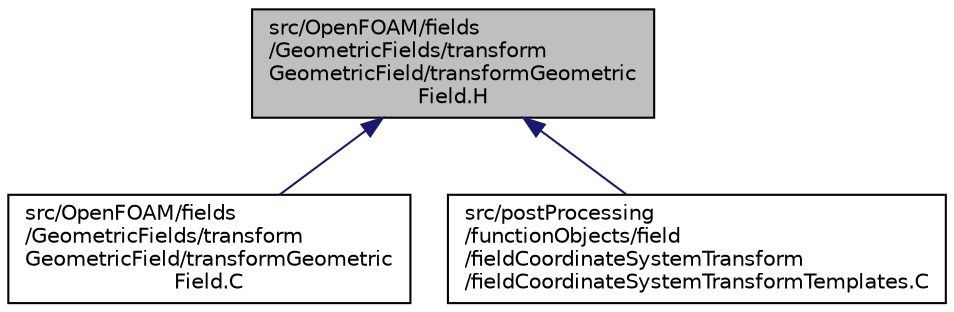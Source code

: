 digraph "src/OpenFOAM/fields/GeometricFields/transformGeometricField/transformGeometricField.H"
{
  bgcolor="transparent";
  edge [fontname="Helvetica",fontsize="10",labelfontname="Helvetica",labelfontsize="10"];
  node [fontname="Helvetica",fontsize="10",shape=record];
  Node1 [label="src/OpenFOAM/fields\l/GeometricFields/transform\lGeometricField/transformGeometric\lField.H",height=0.2,width=0.4,color="black", fillcolor="grey75", style="filled", fontcolor="black"];
  Node1 -> Node2 [dir="back",color="midnightblue",fontsize="10",style="solid",fontname="Helvetica"];
  Node2 [label="src/OpenFOAM/fields\l/GeometricFields/transform\lGeometricField/transformGeometric\lField.C",height=0.2,width=0.4,color="black",URL="$a08062.html",tooltip="Spatial transformation functions for FieldFields. "];
  Node1 -> Node3 [dir="back",color="midnightblue",fontsize="10",style="solid",fontname="Helvetica"];
  Node3 [label="src/postProcessing\l/functionObjects/field\l/fieldCoordinateSystemTransform\l/fieldCoordinateSystemTransformTemplates.C",height=0.2,width=0.4,color="black",URL="$a09188.html"];
}
